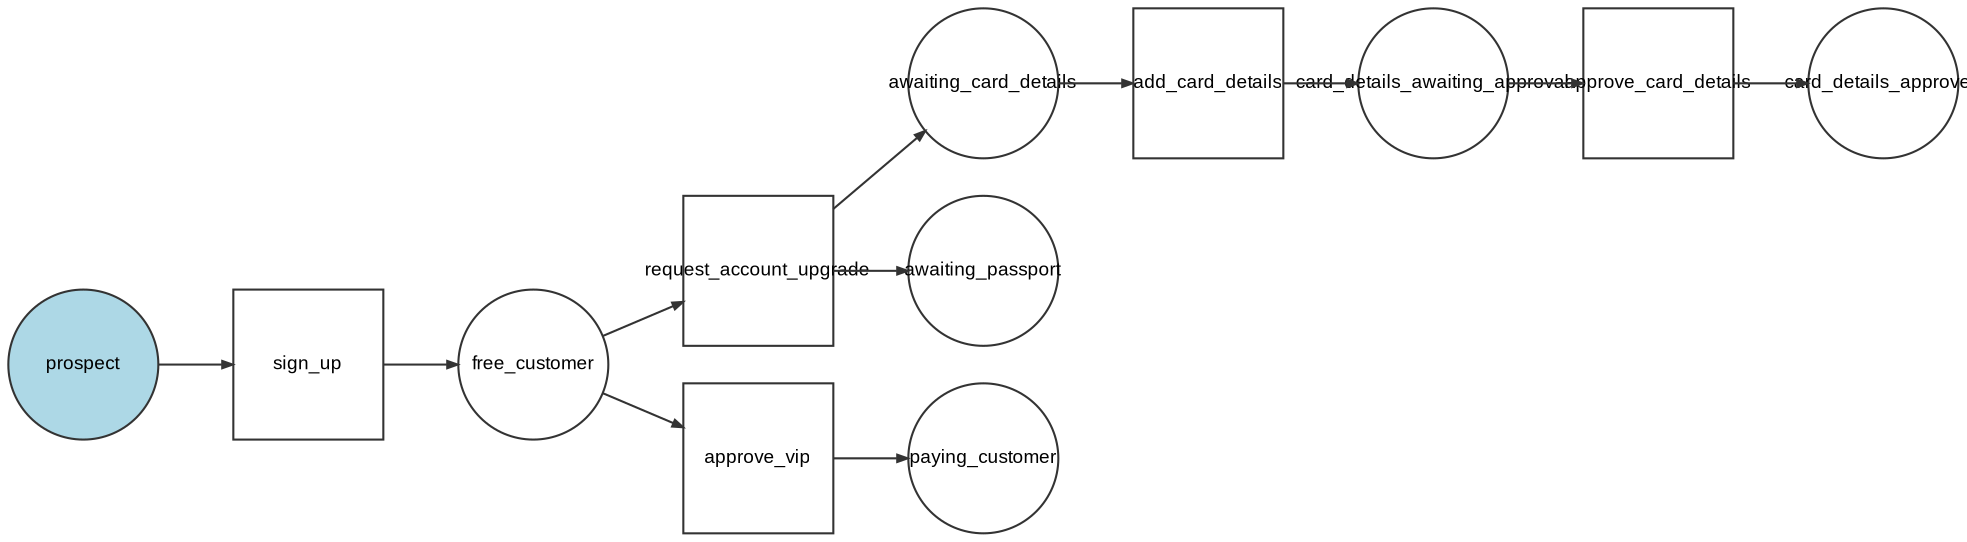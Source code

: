 digraph workflow {
  ratio="compress" rankdir="LR"
  node [fontsize="9" fontname="Arial" color="#333333" fillcolor="lightblue" fixedsize="1" width="1"];
  edge [fontsize="9" fontname="Arial" color="#333333" arrowhead="normal" arrowsize="0.5"];

  place_prospect [label="prospect", shape=circle, style="filled"];
  place_free_customer [label="free_customer", shape=circle];
  place_awaiting_card_details [label="awaiting_card_details", shape=circle];
  place_awaiting_passport [label="awaiting_passport", shape=circle];
  place_card_details_awaiting_approval [label="card_details_awaiting_approval", shape=circle];
  place_card_details_approved [label="card_details_approved", shape=circle];
  place_paying_customer [label="paying_customer", shape=circle];
  transition_sign_up [label="sign_up", shape=box, shape="box", regular="1"];
  transition_request_account_upgrade [label="request_account_upgrade", shape=box, shape="box", regular="1"];
  transition_add_card_details [label="add_card_details", shape=box, shape="box", regular="1"];
  transition_approve_card_details [label="approve_card_details", shape=box, shape="box", regular="1"];
  transition_approve_vip [label="approve_vip", shape=box, shape="box", regular="1"];
  place_prospect -> transition_sign_up [style="solid"];
  transition_sign_up -> place_free_customer [style="solid"];
  place_free_customer -> transition_request_account_upgrade [style="solid"];
  transition_request_account_upgrade -> place_awaiting_passport [style="solid"];
  transition_request_account_upgrade -> place_awaiting_card_details [style="solid"];
  place_awaiting_card_details -> transition_add_card_details [style="solid"];
  transition_add_card_details -> place_card_details_awaiting_approval [style="solid"];
  place_card_details_awaiting_approval -> transition_approve_card_details [style="solid"];
  transition_approve_card_details -> place_card_details_approved [style="solid"];
  place_free_customer -> transition_approve_vip [style="solid"];
  transition_approve_vip -> place_paying_customer [style="solid"];
}

